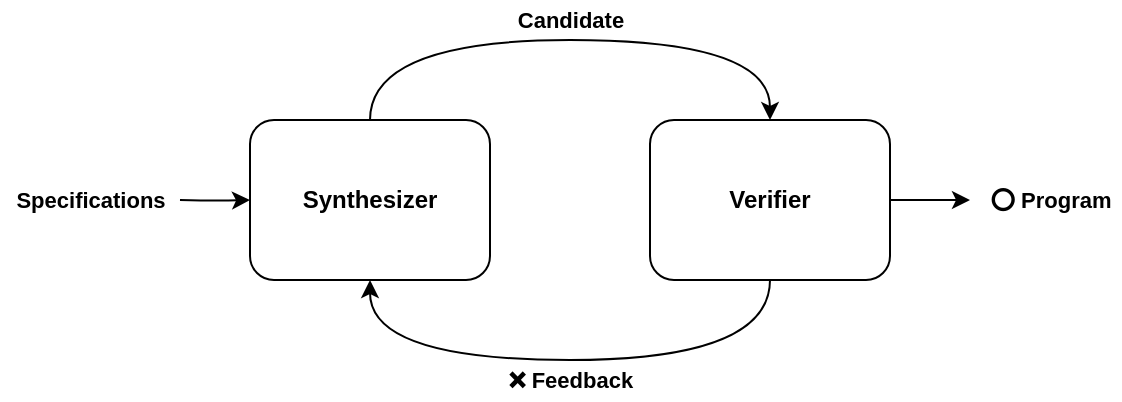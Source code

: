 <mxfile>
    <diagram id="5XZ0xoCekQprm_IaFeIm" name="Page-1">
        <mxGraphModel dx="241" dy="627" grid="1" gridSize="10" guides="1" tooltips="1" connect="1" arrows="1" fold="1" page="1" pageScale="1" pageWidth="850" pageHeight="1100" math="0" shadow="0">
            <root>
                <mxCell id="0"/>
                <mxCell id="1" parent="0"/>
                <mxCell id="6" value="" style="edgeStyle=orthogonalEdgeStyle;curved=1;html=1;entryX=0.5;entryY=0;entryDx=0;entryDy=0;exitX=0.5;exitY=0;exitDx=0;exitDy=0;" parent="1" source="2" target="3" edge="1">
                    <mxGeometry relative="1" as="geometry">
                        <Array as="points">
                            <mxPoint x="195" y="200"/>
                            <mxPoint x="395" y="200"/>
                        </Array>
                    </mxGeometry>
                </mxCell>
                <mxCell id="2" value="&lt;b&gt;Synthesizer&lt;/b&gt;" style="rounded=1;whiteSpace=wrap;html=1;" parent="1" vertex="1">
                    <mxGeometry x="135" y="240" width="120" height="80" as="geometry"/>
                </mxCell>
                <mxCell id="7" value="" style="edgeStyle=orthogonalEdgeStyle;curved=1;html=1;exitX=0.5;exitY=1;exitDx=0;exitDy=0;entryX=0.5;entryY=1;entryDx=0;entryDy=0;" parent="1" source="3" target="2" edge="1">
                    <mxGeometry relative="1" as="geometry">
                        <Array as="points">
                            <mxPoint x="395" y="360"/>
                            <mxPoint x="195" y="360"/>
                        </Array>
                    </mxGeometry>
                </mxCell>
                <mxCell id="11" style="edgeStyle=orthogonalEdgeStyle;curved=1;html=1;fontColor=#FFFFFF;" parent="1" source="3" edge="1">
                    <mxGeometry relative="1" as="geometry">
                        <mxPoint x="495" y="280" as="targetPoint"/>
                    </mxGeometry>
                </mxCell>
                <mxCell id="3" value="&lt;b&gt;Verifier&lt;/b&gt;" style="rounded=1;whiteSpace=wrap;html=1;" parent="1" vertex="1">
                    <mxGeometry x="335" y="240" width="120" height="80" as="geometry"/>
                </mxCell>
                <mxCell id="13" style="edgeStyle=orthogonalEdgeStyle;curved=1;html=1;entryX=0;entryY=0.5;entryDx=0;entryDy=0;fontColor=#FFFFFF;" parent="1" target="2" edge="1">
                    <mxGeometry relative="1" as="geometry">
                        <mxPoint x="100" y="280" as="sourcePoint"/>
                    </mxGeometry>
                </mxCell>
                <mxCell id="14" value="&lt;b style=&quot;font-size: 11px&quot;&gt;❌ Feedback&lt;/b&gt;" style="text;html=1;align=center;verticalAlign=middle;resizable=0;points=[];autosize=1;strokeColor=none;fillColor=none;" vertex="1" parent="1">
                    <mxGeometry x="255" y="360" width="80" height="20" as="geometry"/>
                </mxCell>
                <mxCell id="15" value="&lt;b style=&quot;font-size: 11px&quot;&gt;Candidate&lt;/b&gt;" style="text;html=1;align=center;verticalAlign=middle;resizable=0;points=[];autosize=1;strokeColor=none;fillColor=none;" vertex="1" parent="1">
                    <mxGeometry x="260" y="180" width="70" height="20" as="geometry"/>
                </mxCell>
                <mxCell id="16" value="&lt;b style=&quot;font-size: 11px&quot;&gt;Specifications&lt;/b&gt;" style="text;html=1;align=center;verticalAlign=middle;resizable=0;points=[];autosize=1;strokeColor=none;fillColor=none;" vertex="1" parent="1">
                    <mxGeometry x="10" y="270" width="90" height="20" as="geometry"/>
                </mxCell>
                <mxCell id="17" value="&lt;b style=&quot;font-size: 11px&quot;&gt;⭕ Program&lt;/b&gt;" style="text;html=1;align=center;verticalAlign=middle;resizable=0;points=[];autosize=1;strokeColor=none;fillColor=none;" vertex="1" parent="1">
                    <mxGeometry x="500" y="270" width="70" height="20" as="geometry"/>
                </mxCell>
            </root>
        </mxGraphModel>
    </diagram>
</mxfile>
